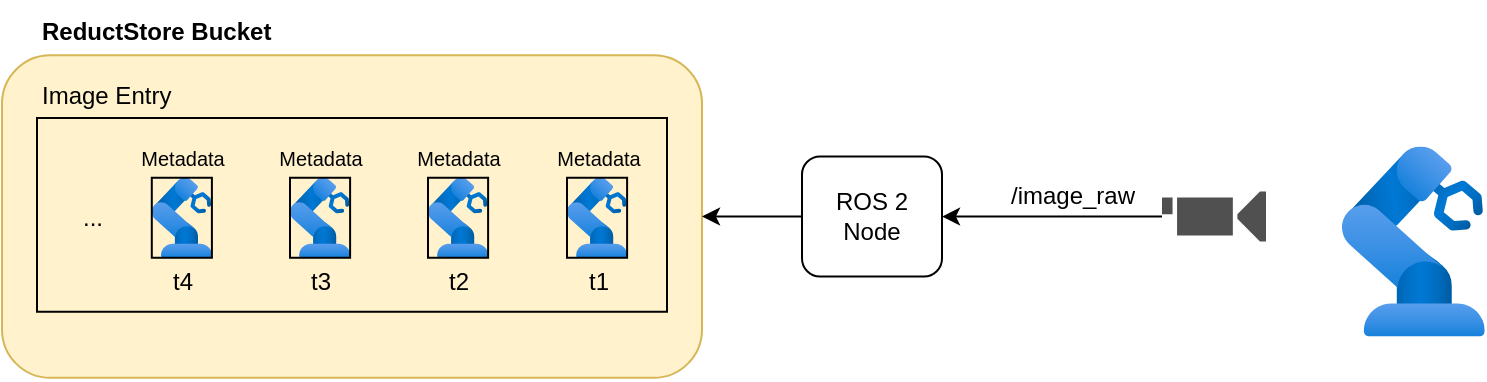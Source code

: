<mxfile version="23.1.4" type="google">
  <diagram name="Page-1" id="hGl6-yu-bIhh6hzXzWU5">
    <mxGraphModel grid="1" page="1" gridSize="10" guides="1" tooltips="1" connect="1" arrows="1" fold="1" pageScale="1" pageWidth="850" pageHeight="1100" math="0" shadow="0">
      <root>
        <mxCell id="0" />
        <mxCell id="1" parent="0" />
        <mxCell id="jcethup4zuZOfwS8kyeW-5" value="" style="rounded=1;whiteSpace=wrap;html=1;fillColor=#fff2cc;strokeColor=#d6b656;" vertex="1" parent="1">
          <mxGeometry x="70" y="160.63" width="350" height="161.25" as="geometry" />
        </mxCell>
        <mxCell id="jcethup4zuZOfwS8kyeW-26" value="ReductStore Bucket" style="text;html=1;align=left;verticalAlign=middle;resizable=0;points=[];autosize=1;strokeColor=none;fillColor=none;fontStyle=1" vertex="1" parent="1">
          <mxGeometry x="87.5" y="133.63" width="140" height="30" as="geometry" />
        </mxCell>
        <mxCell id="jcethup4zuZOfwS8kyeW-28" value="" style="group;strokeColor=default;container=0;" connectable="0" vertex="1" parent="1">
          <mxGeometry x="87.5" y="192" width="315" height="96.88" as="geometry" />
        </mxCell>
        <mxCell id="jcethup4zuZOfwS8kyeW-29" value="&lt;p data-pm-slice=&quot;1 1 []&quot; style=&quot;font-size: 12px;&quot;&gt;/image_raw&lt;/p&gt;" style="text;html=1;align=center;verticalAlign=middle;resizable=0;points=[];autosize=1;strokeColor=none;fillColor=none;fontSize=12;" vertex="1" parent="1">
          <mxGeometry x="560" y="206.25" width="90" height="50" as="geometry" />
        </mxCell>
        <mxCell id="jcethup4zuZOfwS8kyeW-30" value="&lt;p data-pm-slice=&quot;1 1 []&quot;&gt;Image Entry&lt;/p&gt;" style="text;whiteSpace=wrap;html=1;align=left;" vertex="1" parent="1">
          <mxGeometry x="87.5" y="155" width="170" height="40" as="geometry" />
        </mxCell>
        <mxCell id="jcethup4zuZOfwS8kyeW-46" style="edgeStyle=orthogonalEdgeStyle;rounded=0;orthogonalLoop=1;jettySize=auto;html=1;entryX=1;entryY=0.5;entryDx=0;entryDy=0;" edge="1" parent="1" source="jcethup4zuZOfwS8kyeW-33" target="jcethup4zuZOfwS8kyeW-45">
          <mxGeometry relative="1" as="geometry" />
        </mxCell>
        <mxCell id="jcethup4zuZOfwS8kyeW-33" value="" style="sketch=0;pointerEvents=1;shadow=0;dashed=0;html=1;strokeColor=none;fillColor=#505050;labelPosition=center;verticalLabelPosition=bottom;verticalAlign=top;outlineConnect=0;align=center;shape=mxgraph.office.devices.video_camera;" vertex="1" parent="1">
          <mxGeometry x="650" y="228.76" width="52" height="25" as="geometry" />
        </mxCell>
        <mxCell id="jcethup4zuZOfwS8kyeW-12" value="t1" style="text;html=1;align=center;verticalAlign=middle;resizable=0;points=[];autosize=1;strokeColor=none;fillColor=none;" vertex="1" parent="1">
          <mxGeometry x="352.5" y="259.38" width="30" height="30" as="geometry" />
        </mxCell>
        <mxCell id="jcethup4zuZOfwS8kyeW-15" value="t2" style="text;html=1;align=center;verticalAlign=middle;resizable=0;points=[];autosize=1;strokeColor=none;fillColor=none;" vertex="1" parent="1">
          <mxGeometry x="283" y="259.38" width="30" height="30" as="geometry" />
        </mxCell>
        <mxCell id="jcethup4zuZOfwS8kyeW-18" value="t3" style="text;html=1;align=center;verticalAlign=middle;resizable=0;points=[];autosize=1;strokeColor=none;fillColor=none;" vertex="1" parent="1">
          <mxGeometry x="214" y="259.38" width="30" height="30" as="geometry" />
        </mxCell>
        <mxCell id="jcethup4zuZOfwS8kyeW-21" value="t4" style="text;html=1;align=center;verticalAlign=middle;resizable=0;points=[];autosize=1;strokeColor=none;fillColor=none;" vertex="1" parent="1">
          <mxGeometry x="144.95" y="259.38" width="30" height="30" as="geometry" />
        </mxCell>
        <mxCell id="jcethup4zuZOfwS8kyeW-22" value="..." style="text;html=1;align=center;verticalAlign=middle;resizable=0;points=[];autosize=1;strokeColor=none;fillColor=none;" vertex="1" parent="1">
          <mxGeometry x="100" y="226.88" width="30" height="30" as="geometry" />
        </mxCell>
        <mxCell id="jcethup4zuZOfwS8kyeW-38" value="" style="image;aspect=fixed;html=1;points=[];align=center;fontSize=12;image=img/lib/azure2/other/Defender_Industrial_Robot.svg;" vertex="1" parent="1">
          <mxGeometry x="740" y="206.25" width="71.36" height="95" as="geometry" />
        </mxCell>
        <mxCell id="jcethup4zuZOfwS8kyeW-39" value="" style="image;aspect=fixed;html=1;points=[];align=center;fontSize=12;image=img/lib/azure2/other/Defender_Industrial_Robot.svg;imageBorder=default;" vertex="1" parent="1">
          <mxGeometry x="352.5" y="221.88" width="30.05" height="40" as="geometry" />
        </mxCell>
        <mxCell id="jcethup4zuZOfwS8kyeW-40" value="" style="image;aspect=fixed;html=1;points=[];align=center;fontSize=12;image=img/lib/azure2/other/Defender_Industrial_Robot.svg;imageBorder=default;" vertex="1" parent="1">
          <mxGeometry x="283" y="221.88" width="30.05" height="40" as="geometry" />
        </mxCell>
        <mxCell id="jcethup4zuZOfwS8kyeW-41" value="" style="image;aspect=fixed;html=1;points=[];align=center;fontSize=12;image=img/lib/azure2/other/Defender_Industrial_Robot.svg;imageBorder=default;" vertex="1" parent="1">
          <mxGeometry x="214" y="221.88" width="30.05" height="40" as="geometry" />
        </mxCell>
        <mxCell id="jcethup4zuZOfwS8kyeW-42" value="" style="image;aspect=fixed;html=1;points=[];align=center;fontSize=12;image=img/lib/azure2/other/Defender_Industrial_Robot.svg;imageBorder=default;" vertex="1" parent="1">
          <mxGeometry x="144.9" y="221.88" width="30.05" height="40" as="geometry" />
        </mxCell>
        <mxCell id="jcethup4zuZOfwS8kyeW-47" style="edgeStyle=orthogonalEdgeStyle;rounded=0;orthogonalLoop=1;jettySize=auto;html=1;entryX=1;entryY=0.5;entryDx=0;entryDy=0;" edge="1" parent="1" source="jcethup4zuZOfwS8kyeW-45" target="jcethup4zuZOfwS8kyeW-5">
          <mxGeometry relative="1" as="geometry" />
        </mxCell>
        <mxCell id="jcethup4zuZOfwS8kyeW-45" value="ROS 2&lt;br&gt;Node" style="rounded=1;whiteSpace=wrap;html=1;" vertex="1" parent="1">
          <mxGeometry x="470" y="211.26" width="70" height="60" as="geometry" />
        </mxCell>
        <mxCell id="jcethup4zuZOfwS8kyeW-53" value="Metadata" style="text;html=1;align=center;verticalAlign=top;resizable=0;points=[];autosize=1;strokeColor=none;fillColor=none;fontSize=10;" vertex="1" parent="1">
          <mxGeometry x="124.95" y="199.88" width="70" height="30" as="geometry" />
        </mxCell>
        <mxCell id="jcethup4zuZOfwS8kyeW-54" value="Metadata" style="text;html=1;align=center;verticalAlign=top;resizable=0;points=[];autosize=1;strokeColor=none;fillColor=none;fontSize=10;" vertex="1" parent="1">
          <mxGeometry x="194" y="199.88" width="70" height="30" as="geometry" />
        </mxCell>
        <mxCell id="jcethup4zuZOfwS8kyeW-55" value="Metadata" style="text;html=1;align=center;verticalAlign=top;resizable=0;points=[];autosize=1;strokeColor=none;fillColor=none;fontSize=10;" vertex="1" parent="1">
          <mxGeometry x="263" y="199.88" width="70" height="30" as="geometry" />
        </mxCell>
        <mxCell id="jcethup4zuZOfwS8kyeW-56" value="Metadata" style="text;html=1;align=center;verticalAlign=top;resizable=0;points=[];autosize=1;strokeColor=none;fillColor=none;fontSize=10;" vertex="1" parent="1">
          <mxGeometry x="332.5" y="199.88" width="70" height="30" as="geometry" />
        </mxCell>
      </root>
    </mxGraphModel>
  </diagram>
</mxfile>
